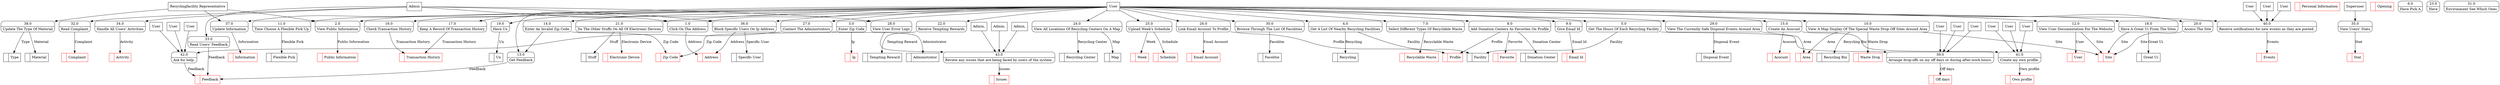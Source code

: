 digraph dfd2{ 
node[shape=record]
200 [label="<f0>  |<f1> Address " color=red];
201 [label="<f0>  |<f1> Public Information " color=red];
202 [label="<f0>  |<f1> Zip Code " color=red];
203 [label="<f0>  |<f1> Facility " ];
204 [label="<f0>  |<f1> Type " ];
205 [label="<f0>  |<f1> Recyclable Waste " color=red];
206 [label="<f0>  |<f1> Profile " color=red];
207 [label="<f0>  |<f1> Favorite " color=red];
208 [label="<f0>  |<f1> Area " color=red];
209 [label="<f0>  |<f1> Site " color=red];
210 [label="<f0>  |<f1> Flexible Pick " ];
211 [label="<f0>  |<f1> Feedback " color=red];
212 [label="<f0>  |<f1> Acocunt " color=red];
213 [label="<f0>  |<f1> Transaction History " color=red];
214 [label="<f0>  |<f1> Great Ui " ];
215 [label="<f0>  |<f1> Ux " ];
216 [label="<f0>  |<f1> Electronic Device " color=red];
217 [label="<f0>  |<f1> Stuff " ];
218 [label="<f0>  |<f1> Tempting Reward " ];
219 [label="<f0>  |<f1> Personal Information " color=red];
220 [label="<f0>  |<f1> Map " ];
221 [label="<f0>  |<f1> Schedule " color=red];
222 [label="<f0>  |<f1> Week " color=red];
223 [label="<f0>  |<f1> Email Account " color=red];
224 [label="<f0>  |<f1> Administrator " ];
225 [label="<f0>  |<f1> Facolitie " ];
226 [label="<f0>  |<f1> Complaint " color=red];
227 [label="<f0>  |<f1> User " color=red];
228 [label="<f0>  |<f1> Activity " color=red];
229 [label="<f0>  |<f1> Stat " color=red];
230 [label="<f0>  |<f1> Specific User " ];
231 [label="<f0>  |<f1> Information " color=red];
232 [label="<f0>  |<f1> Material " ];
233 [label="<f0>  |<f1> Donation Center " ];
234 [label="<f0>  |<f1> Email Id " color=red];
235 [label="<f0>  |<f1> Waste Drop " color=red];
236 [label="<f0>  |<f1> Recycling Center " ];
237 [label="<f0>  |<f1> Recycling Bin " ];
238 [label="<f0>  |<f1> Disposal Event " ];
239 [label="<f0>  |<f1> Recycling " ];
240 [label="<f0>  |<f1> Opening " color=red];
241 [label="<f0>  |<f1> Ip " color=red];
242 [label="User" shape=box];
243 [label="Admin" shape=box];
244 [label="Superuser" shape=box];
245 [label="Recyclingfacility Representative" shape=box];
246 [label="{<f0> 1.0|<f1> Click On The Address }" shape=Mrecord];
247 [label="{<f0> 2.0|<f1> View Public Information }" shape=Mrecord];
248 [label="{<f0> 3.0|<f1> Enter Zip Code }" shape=Mrecord];
249 [label="{<f0> 4.0|<f1> Get A List Of Nearby Recycling Facilities }" shape=Mrecord];
250 [label="{<f0> 5.0|<f1> Get The Hours Of Each Recycling Facility }" shape=Mrecord];
251 [label="{<f0> 6.0|<f1> Have Pick A }" shape=Mrecord];
252 [label="{<f0> 7.0|<f1> Select Different Types Of Recyclable Waste }" shape=Mrecord];
253 [label="{<f0> 8.0|<f1> Add Donation Centers As Favorites On Profile }" shape=Mrecord];
254 [label="{<f0> 9.0|<f1> Give Email Id }" shape=Mrecord];
255 [label="{<f0> 10.0|<f1> View A Map Display Of The Special Waste Drop Off Sites Around Area }" shape=Mrecord];
256 [label="{<f0> 11.0|<f1> Time Choose A Flexible Pick Up }" shape=Mrecord];
257 [label="{<f0> 12.0|<f1> View User Documentation For The Website }" shape=Mrecord];
258 [label="{<f0> 13.0|<f1> Get Feedback }" shape=Mrecord];
259 [label="{<f0> 14.0|<f1> Enter An Invalid Zip Code }" shape=Mrecord];
260 [label="{<f0> 15.0|<f1> Create An Acocunt }" shape=Mrecord];
261 [label="{<f0> 16.0|<f1> Check Transaction History }" shape=Mrecord];
262 [label="{<f0> 17.0|<f1> Keep A Record Of Transaction History }" shape=Mrecord];
263 [label="{<f0> 18.0|<f1> Have A Great Ui From The Sites }" shape=Mrecord];
264 [label="{<f0> 19.0|<f1> Have Ux }" shape=Mrecord];
265 [label="{<f0> 20.0|<f1> Access The Site }" shape=Mrecord];
266 [label="{<f0> 21.0|<f1> Do The Other Stuffs On All Of Electronic Devices }" shape=Mrecord];
267 [label="{<f0> 22.0|<f1> Receive Tempting Rewards }" shape=Mrecord];
268 [label="{<f0> 23.0|<f1> Have }" shape=Mrecord];
269 [label="{<f0> 24.0|<f1> View All Locations Of Recycling Centers On A Map }" shape=Mrecord];
270 [label="{<f0> 25.0|<f1> Upload Week's Schedule }" shape=Mrecord];
271 [label="{<f0> 26.0|<f1> Link Email Account To Profile }" shape=Mrecord];
272 [label="{<f0> 27.0|<f1> Contact The Administrators }" shape=Mrecord];
273 [label="{<f0> 28.0|<f1> View User Error Logs }" shape=Mrecord];
274 [label="{<f0> 29.0|<f1> View The Currently Safe Disposal Events Around Area }" shape=Mrecord];
275 [label="{<f0> 30.0|<f1> Browse Through The List Of Facolities }" shape=Mrecord];
276 [label="{<f0> 31.0|<f1> Environment See Which Ones }" shape=Mrecord];
277 [label="{<f0> 32.0|<f1> Read Complaint }" shape=Mrecord];
278 [label="{<f0> 33.0|<f1> Read Users' Feedback }" shape=Mrecord];
279 [label="{<f0> 34.0|<f1> Handle All Users' Activities }" shape=Mrecord];
280 [label="{<f0> 35.0|<f1> View Users' Stats }" shape=Mrecord];
281 [label="{<f0> 36.0|<f1> Block Specific Users On Ip Address }" shape=Mrecord];
282 [label="{<f0> 37.0|<f1> Update Information }" shape=Mrecord];
283 [label="{<f0> 38.0|<f1> Update The Type Of Material }" shape=Mrecord];
39 [label="{<f0> 39.0|<f1> Arrange drop-offs on my off days or during after-work hours. }" shape=Mrecord];
250 -> 39
1001 [label="User" shape=box];
1001 -> 39
1003 [label="User" shape=box];
1003 -> 39
1005 [label="User" shape=box];
1005 -> 39
1007 [label="<f0>  |<f1> Off days " color=red];
39 -> 1007 [label="Off days"]
40 [label="{<f0> 40.0|<f1> Receive notifications for new events as they are posted. }" shape=Mrecord];
242 -> 40
1010 [label="User" shape=box];
1010 -> 40
1012 [label="User" shape=box];
1012 -> 40
1014 [label="User" shape=box];
1014 -> 40
1016 [label="<f0>  |<f1> Events " color=red];
40 -> 1016 [label="Events"]
41 [label="{<f0> 41.0|<f1> Create my own profile. }" shape=Mrecord];
260 -> 41
1019 [label="User" shape=box];
1019 -> 41
1021 [label="User" shape=box];
1021 -> 41
1023 [label="User" shape=box];
1023 -> 41
1025 [label="<f0>  |<f1> Own profile " color=red];
41 -> 1025 [label="Own profile"]
42 [label="{<f0> 42.0|<f1> Ask for help. }" shape=Mrecord];
272 -> 42
1028 [label="User" shape=box];
1028 -> 42
1030 [label="User" shape=box];
1030 -> 42
1032 [label="User" shape=box];
1032 -> 42
42 -> 211  [label="Feedback"]
43 [label="{<f0> 43.0|<f1> Review any issues that are being faced by users of the system. }" shape=Mrecord];
1035 [label="Admin," shape=box];
1035 -> 43
273 -> 43
1038 [label="Admin," shape=box];
1038 -> 43
1040 [label="Admin," shape=box];
1040 -> 43
1042 [label="<f0>  |<f1> Issues " color=red];
43 -> 1042 [label="Issues"]
242 -> 246
242 -> 247
242 -> 248
242 -> 249
242 -> 250
242 -> 252
242 -> 253
242 -> 254
242 -> 255
242 -> 256
242 -> 257
242 -> 258
242 -> 259
242 -> 260
242 -> 261
242 -> 262
242 -> 263
242 -> 264
242 -> 265
242 -> 266
242 -> 267
242 -> 269
242 -> 270
242 -> 271
242 -> 272
242 -> 274
242 -> 275
242 -> 281
242 -> 282
243 -> 246
243 -> 273
243 -> 277
243 -> 278
243 -> 279
243 -> 281
244 -> 280
245 -> 247
245 -> 282
245 -> 283
246 -> 200 [label="Address"]
247 -> 201 [label="Public Information"]
248 -> 202 [label="Zip Code"]
249 -> 203 [label="Facility"]
250 -> 203 [label="Facility"]
252 -> 205 [label="Recyclable Waste"]
253 -> 233 [label="Donation Center"]
253 -> 207 [label="Favorite"]
253 -> 206 [label="Profile"]
254 -> 234 [label="Email Id"]
255 -> 235 [label="Waste Drop"]
255 -> 209 [label="Site"]
255 -> 208 [label="Area"]
255 -> 237 [label="Recycling Bin"]
256 -> 210 [label="Flexible Pick"]
257 -> 209 [label="Site"]
258 -> 211 [label="Feedback"]
259 -> 258
259 -> 202 [label="Zip Code"]
260 -> 212 [label="Acocunt"]
261 -> 213 [label="Transaction History"]
262 -> 213 [label="Transaction History"]
263 -> 214 [label="Great Ui"]
263 -> 209 [label="Site"]
264 -> 215 [label="Ux"]
265 -> 209 [label="Site"]
266 -> 217 [label="Stuff"]
266 -> 216 [label="Electronic Device"]
267 -> 218 [label="Tempting Reward"]
269 -> 236 [label="Recycling Center"]
269 -> 220 [label="Map"]
270 -> 221 [label="Schedule"]
271 -> 223 [label="Email Account"]
271 -> 206 [label="Profile"]
272 -> 224 [label="Administrator"]
274 -> 238 [label="Disposal Event"]
274 -> 208 [label="Area"]
275 -> 225 [label="Facolitie"]
277 -> 226 [label="Complaint"]
278 -> 211 [label="Feedback"]
279 -> 228 [label="Activity"]
280 -> 229 [label="Stat"]
281 -> 230 [label="Specific User"]
281 -> 200 [label="Address"]
282 -> 231 [label="Information"]
283 -> 232 [label="Material"]
283 -> 204 [label="Type"]
270 -> 222 [label="Week"]
257 -> 227 [label="User"]
249 -> 239 [label="Recycling"]
248 -> 241 [label="Ip"]
}